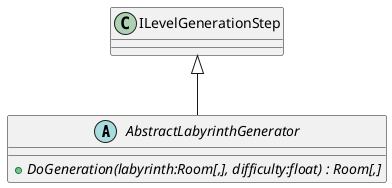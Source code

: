 @startuml
abstract class AbstractLabyrinthGenerator {
    + {abstract} DoGeneration(labyrinth:Room[,], difficulty:float) : Room[,]
}
ILevelGenerationStep <|-- AbstractLabyrinthGenerator
@enduml
